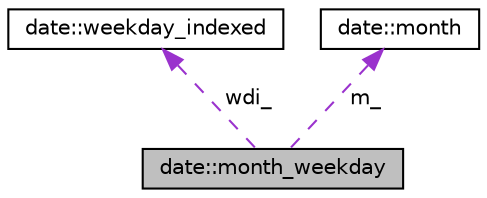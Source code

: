 digraph "date::month_weekday"
{
 // LATEX_PDF_SIZE
  edge [fontname="Helvetica",fontsize="10",labelfontname="Helvetica",labelfontsize="10"];
  node [fontname="Helvetica",fontsize="10",shape=record];
  Node1 [label="date::month_weekday",height=0.2,width=0.4,color="black", fillcolor="grey75", style="filled", fontcolor="black",tooltip=" "];
  Node2 -> Node1 [dir="back",color="darkorchid3",fontsize="10",style="dashed",label=" wdi_" ,fontname="Helvetica"];
  Node2 [label="date::weekday_indexed",height=0.2,width=0.4,color="black", fillcolor="white", style="filled",URL="$classdate_1_1weekday__indexed.html",tooltip=" "];
  Node3 -> Node1 [dir="back",color="darkorchid3",fontsize="10",style="dashed",label=" m_" ,fontname="Helvetica"];
  Node3 [label="date::month",height=0.2,width=0.4,color="black", fillcolor="white", style="filled",URL="$classdate_1_1month.html",tooltip=" "];
}
